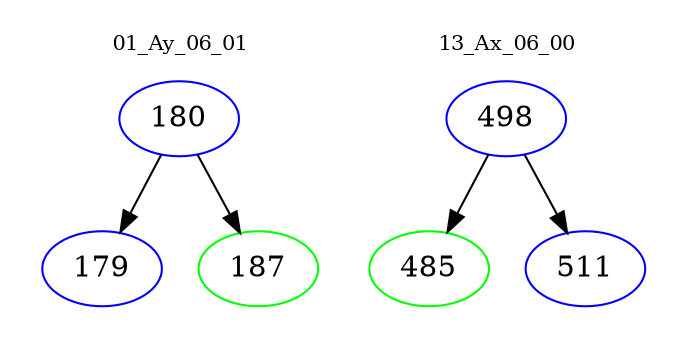 digraph{
subgraph cluster_0 {
color = white
label = "01_Ay_06_01";
fontsize=10;
T0_180 [label="180", color="blue"]
T0_180 -> T0_179 [color="black"]
T0_179 [label="179", color="blue"]
T0_180 -> T0_187 [color="black"]
T0_187 [label="187", color="green"]
}
subgraph cluster_1 {
color = white
label = "13_Ax_06_00";
fontsize=10;
T1_498 [label="498", color="blue"]
T1_498 -> T1_485 [color="black"]
T1_485 [label="485", color="green"]
T1_498 -> T1_511 [color="black"]
T1_511 [label="511", color="blue"]
}
}
